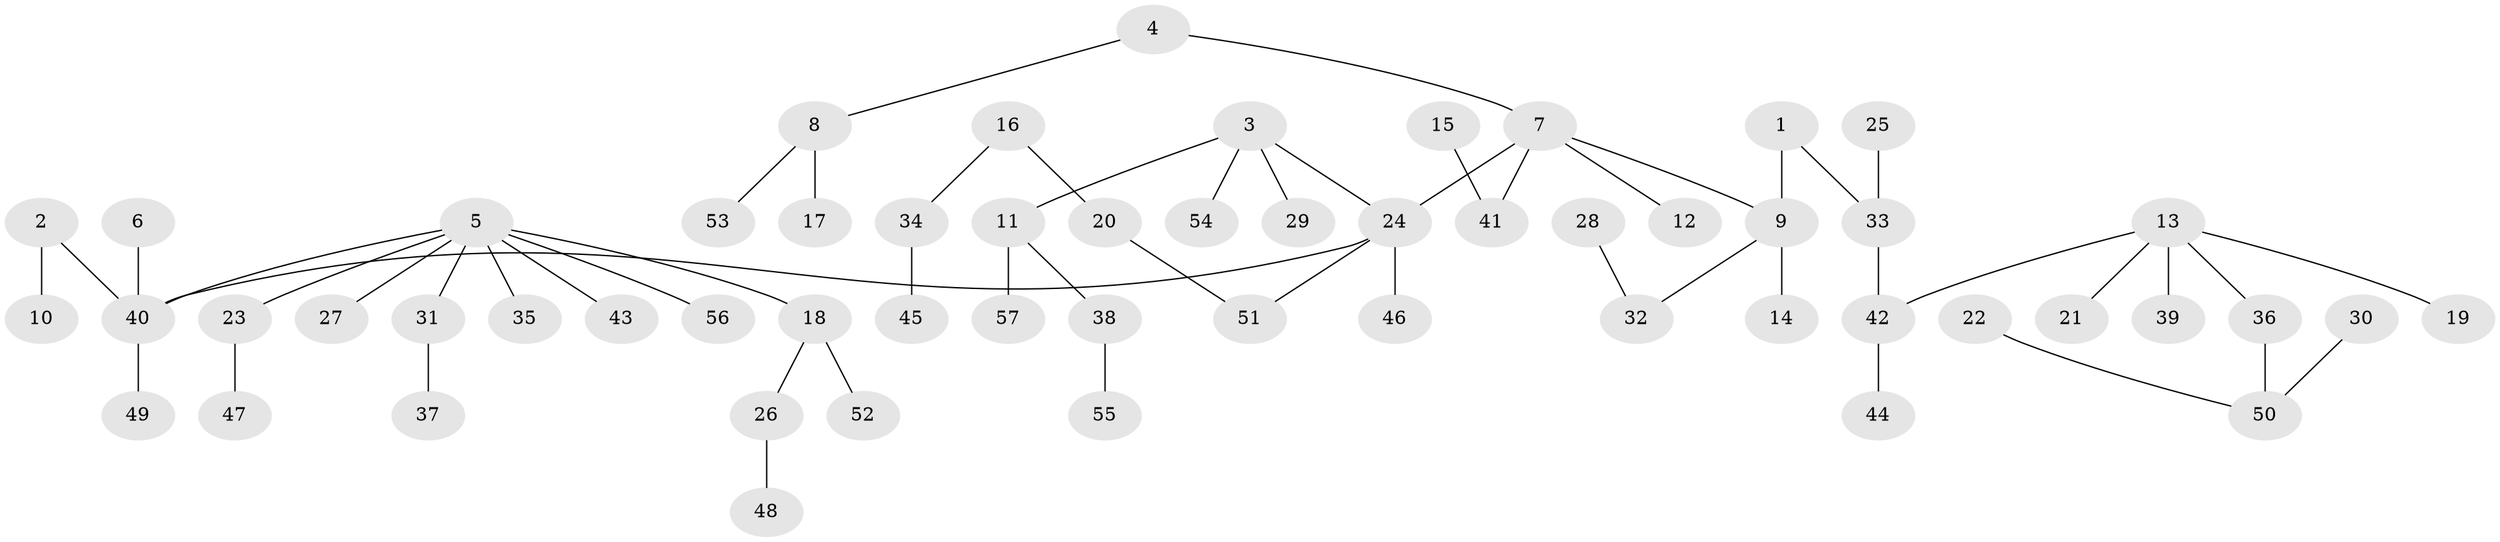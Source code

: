 // original degree distribution, {3: 0.13274336283185842, 7: 0.008849557522123894, 5: 0.035398230088495575, 6: 0.008849557522123894, 4: 0.05309734513274336, 2: 0.3185840707964602, 1: 0.4424778761061947}
// Generated by graph-tools (version 1.1) at 2025/26/03/09/25 03:26:24]
// undirected, 57 vertices, 56 edges
graph export_dot {
graph [start="1"]
  node [color=gray90,style=filled];
  1;
  2;
  3;
  4;
  5;
  6;
  7;
  8;
  9;
  10;
  11;
  12;
  13;
  14;
  15;
  16;
  17;
  18;
  19;
  20;
  21;
  22;
  23;
  24;
  25;
  26;
  27;
  28;
  29;
  30;
  31;
  32;
  33;
  34;
  35;
  36;
  37;
  38;
  39;
  40;
  41;
  42;
  43;
  44;
  45;
  46;
  47;
  48;
  49;
  50;
  51;
  52;
  53;
  54;
  55;
  56;
  57;
  1 -- 9 [weight=1.0];
  1 -- 33 [weight=1.0];
  2 -- 10 [weight=1.0];
  2 -- 40 [weight=1.0];
  3 -- 11 [weight=1.0];
  3 -- 24 [weight=1.0];
  3 -- 29 [weight=1.0];
  3 -- 54 [weight=1.0];
  4 -- 7 [weight=1.0];
  4 -- 8 [weight=1.0];
  5 -- 18 [weight=1.0];
  5 -- 23 [weight=1.0];
  5 -- 27 [weight=1.0];
  5 -- 31 [weight=1.0];
  5 -- 35 [weight=1.0];
  5 -- 40 [weight=1.0];
  5 -- 43 [weight=1.0];
  5 -- 56 [weight=1.0];
  6 -- 40 [weight=1.0];
  7 -- 9 [weight=1.0];
  7 -- 12 [weight=1.0];
  7 -- 24 [weight=1.0];
  7 -- 41 [weight=1.0];
  8 -- 17 [weight=1.0];
  8 -- 53 [weight=1.0];
  9 -- 14 [weight=1.0];
  9 -- 32 [weight=1.0];
  11 -- 38 [weight=1.0];
  11 -- 57 [weight=1.0];
  13 -- 19 [weight=1.0];
  13 -- 21 [weight=1.0];
  13 -- 36 [weight=1.0];
  13 -- 39 [weight=1.0];
  13 -- 42 [weight=1.0];
  15 -- 41 [weight=1.0];
  16 -- 20 [weight=1.0];
  16 -- 34 [weight=1.0];
  18 -- 26 [weight=1.0];
  18 -- 52 [weight=1.0];
  20 -- 51 [weight=1.0];
  22 -- 50 [weight=1.0];
  23 -- 47 [weight=1.0];
  24 -- 40 [weight=1.0];
  24 -- 46 [weight=1.0];
  24 -- 51 [weight=1.0];
  25 -- 33 [weight=1.0];
  26 -- 48 [weight=1.0];
  28 -- 32 [weight=1.0];
  30 -- 50 [weight=1.0];
  31 -- 37 [weight=1.0];
  33 -- 42 [weight=1.0];
  34 -- 45 [weight=1.0];
  36 -- 50 [weight=1.0];
  38 -- 55 [weight=1.0];
  40 -- 49 [weight=1.0];
  42 -- 44 [weight=1.0];
}
